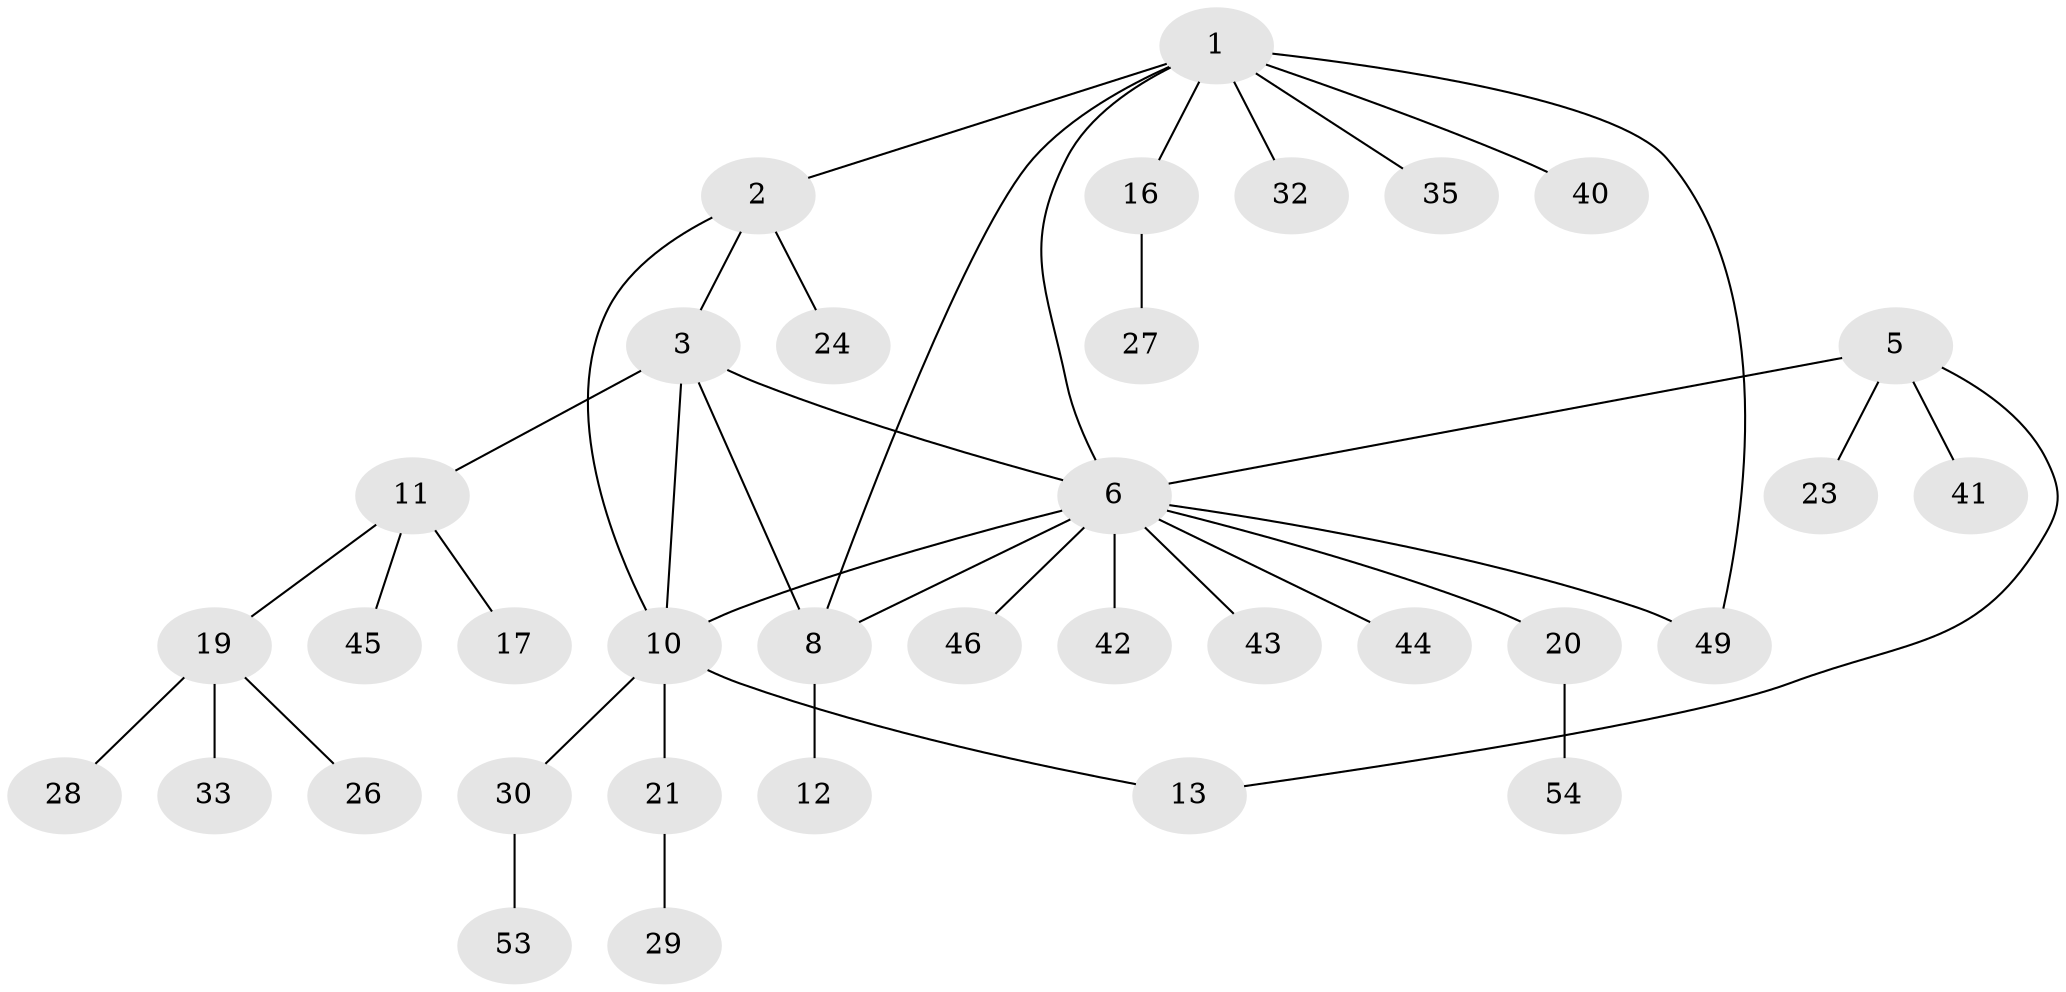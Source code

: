 // Generated by graph-tools (version 1.1) at 2025/24/03/03/25 07:24:17]
// undirected, 35 vertices, 41 edges
graph export_dot {
graph [start="1"]
  node [color=gray90,style=filled];
  1 [super="+38"];
  2 [super="+9"];
  3 [super="+4"];
  5 [super="+52"];
  6 [super="+7"];
  8;
  10 [super="+18"];
  11 [super="+15"];
  12 [super="+37"];
  13 [super="+14"];
  16 [super="+25"];
  17;
  19 [super="+51"];
  20 [super="+31"];
  21 [super="+22"];
  23 [super="+47"];
  24 [super="+34"];
  26;
  27;
  28 [super="+39"];
  29;
  30;
  32 [super="+50"];
  33;
  35 [super="+36"];
  40;
  41;
  42;
  43 [super="+48"];
  44;
  45;
  46;
  49;
  53;
  54;
  1 -- 2;
  1 -- 6;
  1 -- 8;
  1 -- 16;
  1 -- 32;
  1 -- 35;
  1 -- 49;
  1 -- 40;
  2 -- 3;
  2 -- 24;
  2 -- 10;
  3 -- 6;
  3 -- 8;
  3 -- 11;
  3 -- 10;
  5 -- 6;
  5 -- 13;
  5 -- 23;
  5 -- 41;
  6 -- 10 [weight=2];
  6 -- 42 [weight=2];
  6 -- 49;
  6 -- 8;
  6 -- 43;
  6 -- 44;
  6 -- 46;
  6 -- 20;
  8 -- 12;
  10 -- 13;
  10 -- 21;
  10 -- 30;
  11 -- 17;
  11 -- 19;
  11 -- 45;
  16 -- 27;
  19 -- 26;
  19 -- 28;
  19 -- 33;
  20 -- 54;
  21 -- 29;
  30 -- 53;
}
